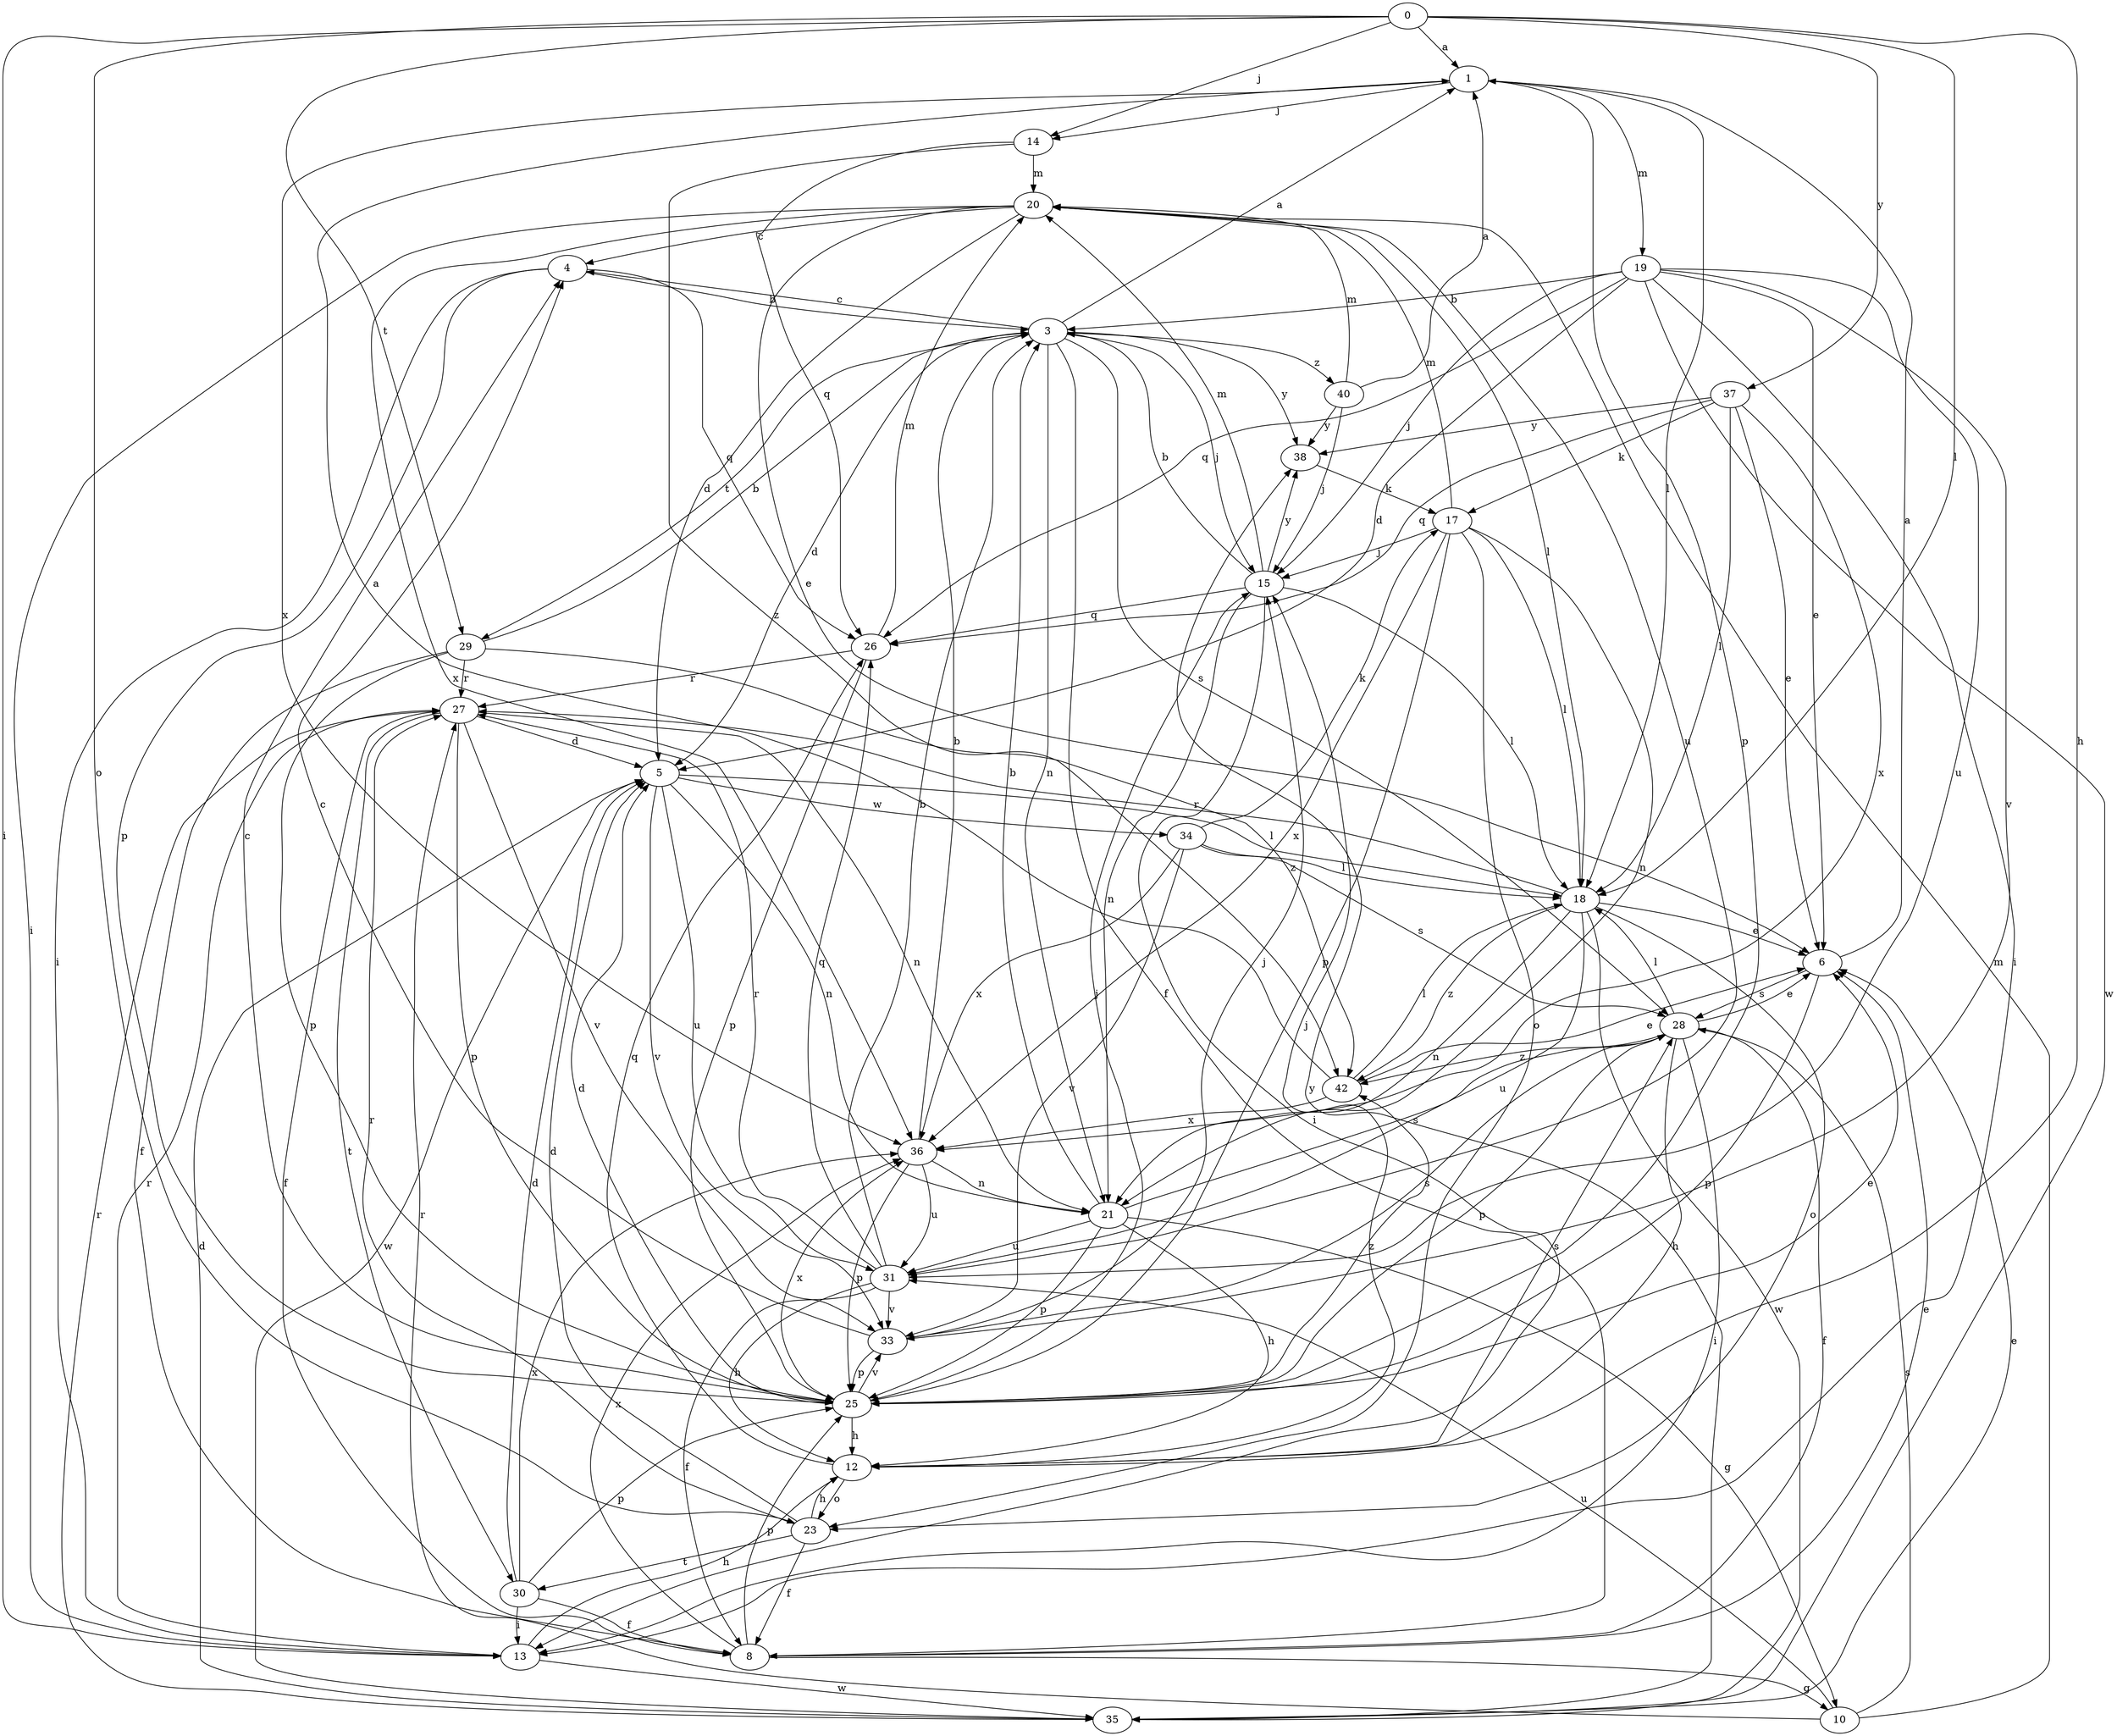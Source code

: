 strict digraph  {
0;
1;
3;
4;
5;
6;
8;
10;
12;
13;
14;
15;
17;
18;
19;
20;
21;
23;
25;
26;
27;
28;
29;
30;
31;
33;
34;
35;
36;
37;
38;
40;
42;
0 -> 1  [label=a];
0 -> 12  [label=h];
0 -> 13  [label=i];
0 -> 14  [label=j];
0 -> 18  [label=l];
0 -> 23  [label=o];
0 -> 29  [label=t];
0 -> 37  [label=y];
1 -> 14  [label=j];
1 -> 18  [label=l];
1 -> 19  [label=m];
1 -> 25  [label=p];
1 -> 36  [label=x];
3 -> 1  [label=a];
3 -> 4  [label=c];
3 -> 5  [label=d];
3 -> 8  [label=f];
3 -> 15  [label=j];
3 -> 21  [label=n];
3 -> 28  [label=s];
3 -> 29  [label=t];
3 -> 38  [label=y];
3 -> 40  [label=z];
4 -> 3  [label=b];
4 -> 13  [label=i];
4 -> 25  [label=p];
4 -> 26  [label=q];
5 -> 18  [label=l];
5 -> 21  [label=n];
5 -> 31  [label=u];
5 -> 33  [label=v];
5 -> 34  [label=w];
5 -> 35  [label=w];
6 -> 1  [label=a];
6 -> 25  [label=p];
6 -> 28  [label=s];
8 -> 6  [label=e];
8 -> 10  [label=g];
8 -> 25  [label=p];
8 -> 36  [label=x];
10 -> 20  [label=m];
10 -> 27  [label=r];
10 -> 28  [label=s];
10 -> 31  [label=u];
12 -> 15  [label=j];
12 -> 23  [label=o];
12 -> 26  [label=q];
12 -> 28  [label=s];
13 -> 12  [label=h];
13 -> 27  [label=r];
13 -> 35  [label=w];
14 -> 20  [label=m];
14 -> 26  [label=q];
14 -> 42  [label=z];
15 -> 3  [label=b];
15 -> 13  [label=i];
15 -> 18  [label=l];
15 -> 20  [label=m];
15 -> 21  [label=n];
15 -> 26  [label=q];
15 -> 38  [label=y];
17 -> 15  [label=j];
17 -> 18  [label=l];
17 -> 20  [label=m];
17 -> 21  [label=n];
17 -> 23  [label=o];
17 -> 25  [label=p];
17 -> 36  [label=x];
18 -> 6  [label=e];
18 -> 21  [label=n];
18 -> 23  [label=o];
18 -> 27  [label=r];
18 -> 31  [label=u];
18 -> 35  [label=w];
18 -> 42  [label=z];
19 -> 3  [label=b];
19 -> 5  [label=d];
19 -> 6  [label=e];
19 -> 13  [label=i];
19 -> 15  [label=j];
19 -> 26  [label=q];
19 -> 31  [label=u];
19 -> 33  [label=v];
19 -> 35  [label=w];
20 -> 4  [label=c];
20 -> 5  [label=d];
20 -> 6  [label=e];
20 -> 13  [label=i];
20 -> 18  [label=l];
20 -> 31  [label=u];
20 -> 36  [label=x];
21 -> 3  [label=b];
21 -> 10  [label=g];
21 -> 12  [label=h];
21 -> 25  [label=p];
21 -> 28  [label=s];
21 -> 31  [label=u];
23 -> 5  [label=d];
23 -> 8  [label=f];
23 -> 12  [label=h];
23 -> 27  [label=r];
23 -> 30  [label=t];
25 -> 4  [label=c];
25 -> 5  [label=d];
25 -> 6  [label=e];
25 -> 12  [label=h];
25 -> 15  [label=j];
25 -> 33  [label=v];
25 -> 36  [label=x];
25 -> 42  [label=z];
26 -> 20  [label=m];
26 -> 25  [label=p];
26 -> 27  [label=r];
27 -> 5  [label=d];
27 -> 8  [label=f];
27 -> 21  [label=n];
27 -> 25  [label=p];
27 -> 30  [label=t];
27 -> 33  [label=v];
28 -> 6  [label=e];
28 -> 8  [label=f];
28 -> 12  [label=h];
28 -> 13  [label=i];
28 -> 18  [label=l];
28 -> 25  [label=p];
28 -> 42  [label=z];
29 -> 3  [label=b];
29 -> 8  [label=f];
29 -> 25  [label=p];
29 -> 27  [label=r];
29 -> 42  [label=z];
30 -> 5  [label=d];
30 -> 8  [label=f];
30 -> 13  [label=i];
30 -> 25  [label=p];
30 -> 36  [label=x];
31 -> 3  [label=b];
31 -> 8  [label=f];
31 -> 12  [label=h];
31 -> 26  [label=q];
31 -> 27  [label=r];
31 -> 33  [label=v];
33 -> 4  [label=c];
33 -> 15  [label=j];
33 -> 25  [label=p];
33 -> 28  [label=s];
34 -> 17  [label=k];
34 -> 18  [label=l];
34 -> 28  [label=s];
34 -> 33  [label=v];
34 -> 36  [label=x];
35 -> 5  [label=d];
35 -> 6  [label=e];
35 -> 27  [label=r];
35 -> 38  [label=y];
36 -> 3  [label=b];
36 -> 21  [label=n];
36 -> 25  [label=p];
36 -> 31  [label=u];
37 -> 6  [label=e];
37 -> 17  [label=k];
37 -> 18  [label=l];
37 -> 26  [label=q];
37 -> 36  [label=x];
37 -> 38  [label=y];
38 -> 17  [label=k];
40 -> 1  [label=a];
40 -> 15  [label=j];
40 -> 20  [label=m];
40 -> 38  [label=y];
42 -> 1  [label=a];
42 -> 6  [label=e];
42 -> 18  [label=l];
42 -> 36  [label=x];
}
